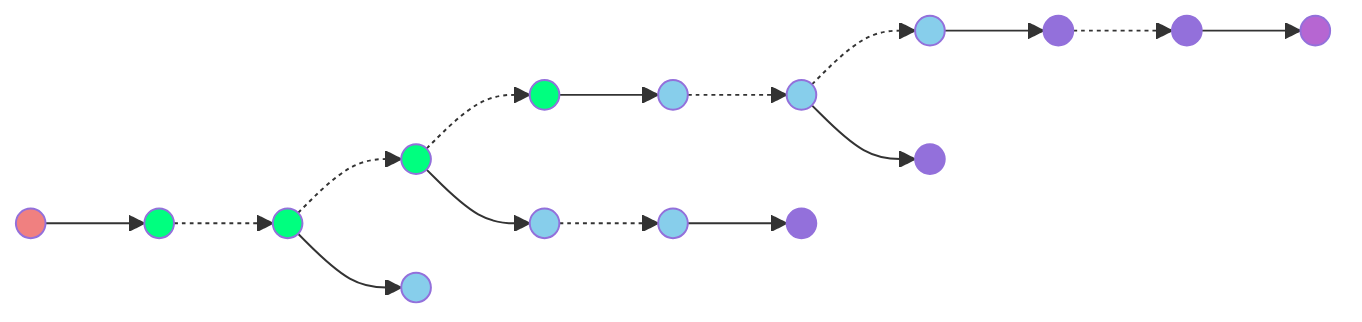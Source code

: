 graph LR
    A(( ))

    A --> B(( ))
    B -.-> C(( ))
    C -.-> D(( ))
    D -.-> E(( ))

    C --> F(( ))
    D --> G(( ))
    G -.-> H(( ))
    E --> J(( ))
    J -.-> I(( ))
    I -.-> K(( ))

    H --> L(( ))
    I --> M(( ))
    K --> N(( ))
    N -.-> O(( ))

    O --> P(( ))

    classDef zero  fill:LightCoral
    classDef one   fill:SpringGreen
    classDef two   fill:SkyBlue
    classDef three fill:MediumPurple
    classDef four  fill:#b666d2

    class A zero
    class B,C,D,E one
    class F,G,H,J,I,K two
    class L,M,N,O three
    class P four